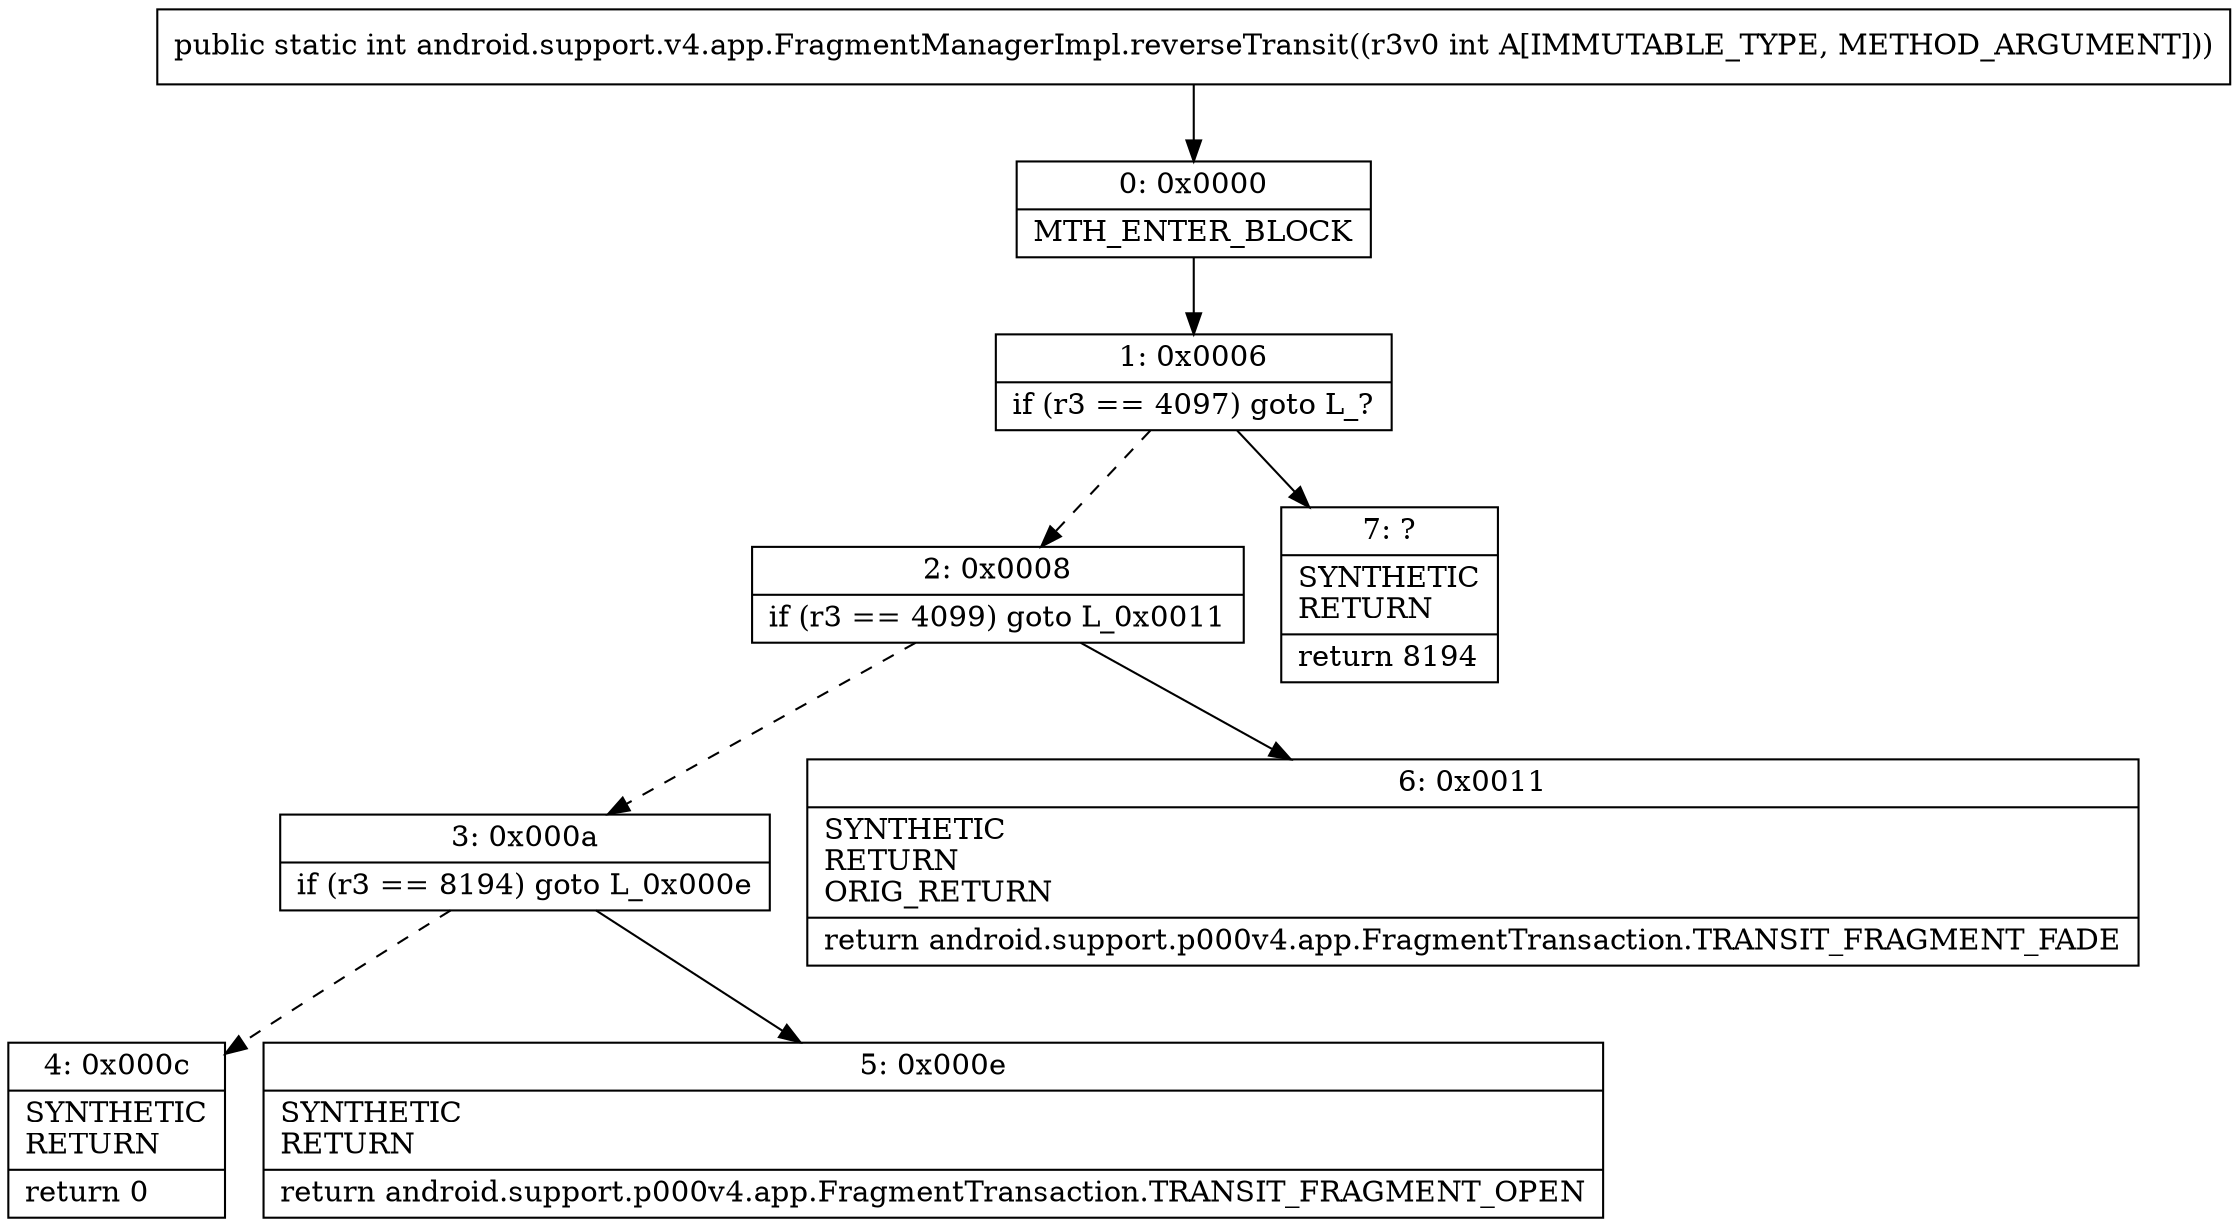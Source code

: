 digraph "CFG forandroid.support.v4.app.FragmentManagerImpl.reverseTransit(I)I" {
Node_0 [shape=record,label="{0\:\ 0x0000|MTH_ENTER_BLOCK\l}"];
Node_1 [shape=record,label="{1\:\ 0x0006|if (r3 == 4097) goto L_?\l}"];
Node_2 [shape=record,label="{2\:\ 0x0008|if (r3 == 4099) goto L_0x0011\l}"];
Node_3 [shape=record,label="{3\:\ 0x000a|if (r3 == 8194) goto L_0x000e\l}"];
Node_4 [shape=record,label="{4\:\ 0x000c|SYNTHETIC\lRETURN\l|return 0\l}"];
Node_5 [shape=record,label="{5\:\ 0x000e|SYNTHETIC\lRETURN\l|return android.support.p000v4.app.FragmentTransaction.TRANSIT_FRAGMENT_OPEN\l}"];
Node_6 [shape=record,label="{6\:\ 0x0011|SYNTHETIC\lRETURN\lORIG_RETURN\l|return android.support.p000v4.app.FragmentTransaction.TRANSIT_FRAGMENT_FADE\l}"];
Node_7 [shape=record,label="{7\:\ ?|SYNTHETIC\lRETURN\l|return 8194\l}"];
MethodNode[shape=record,label="{public static int android.support.v4.app.FragmentManagerImpl.reverseTransit((r3v0 int A[IMMUTABLE_TYPE, METHOD_ARGUMENT])) }"];
MethodNode -> Node_0;
Node_0 -> Node_1;
Node_1 -> Node_2[style=dashed];
Node_1 -> Node_7;
Node_2 -> Node_3[style=dashed];
Node_2 -> Node_6;
Node_3 -> Node_4[style=dashed];
Node_3 -> Node_5;
}

